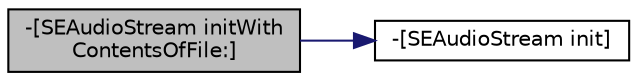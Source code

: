 digraph "-[SEAudioStream initWithContentsOfFile:]"
{
  edge [fontname="Helvetica",fontsize="10",labelfontname="Helvetica",labelfontsize="10"];
  node [fontname="Helvetica",fontsize="10",shape=record];
  rankdir="LR";
  Node1 [label="-[SEAudioStream initWith\lContentsOfFile:]",height=0.2,width=0.4,color="black", fillcolor="grey75", style="filled" fontcolor="black"];
  Node1 -> Node2 [color="midnightblue",fontsize="10",style="solid",fontname="Helvetica"];
  Node2 [label="-[SEAudioStream init]",height=0.2,width=0.4,color="black", fillcolor="white", style="filled",URL="$interface_s_e_audio_stream.html#adfb80527c355e64279d60a7b1af838ea"];
}
